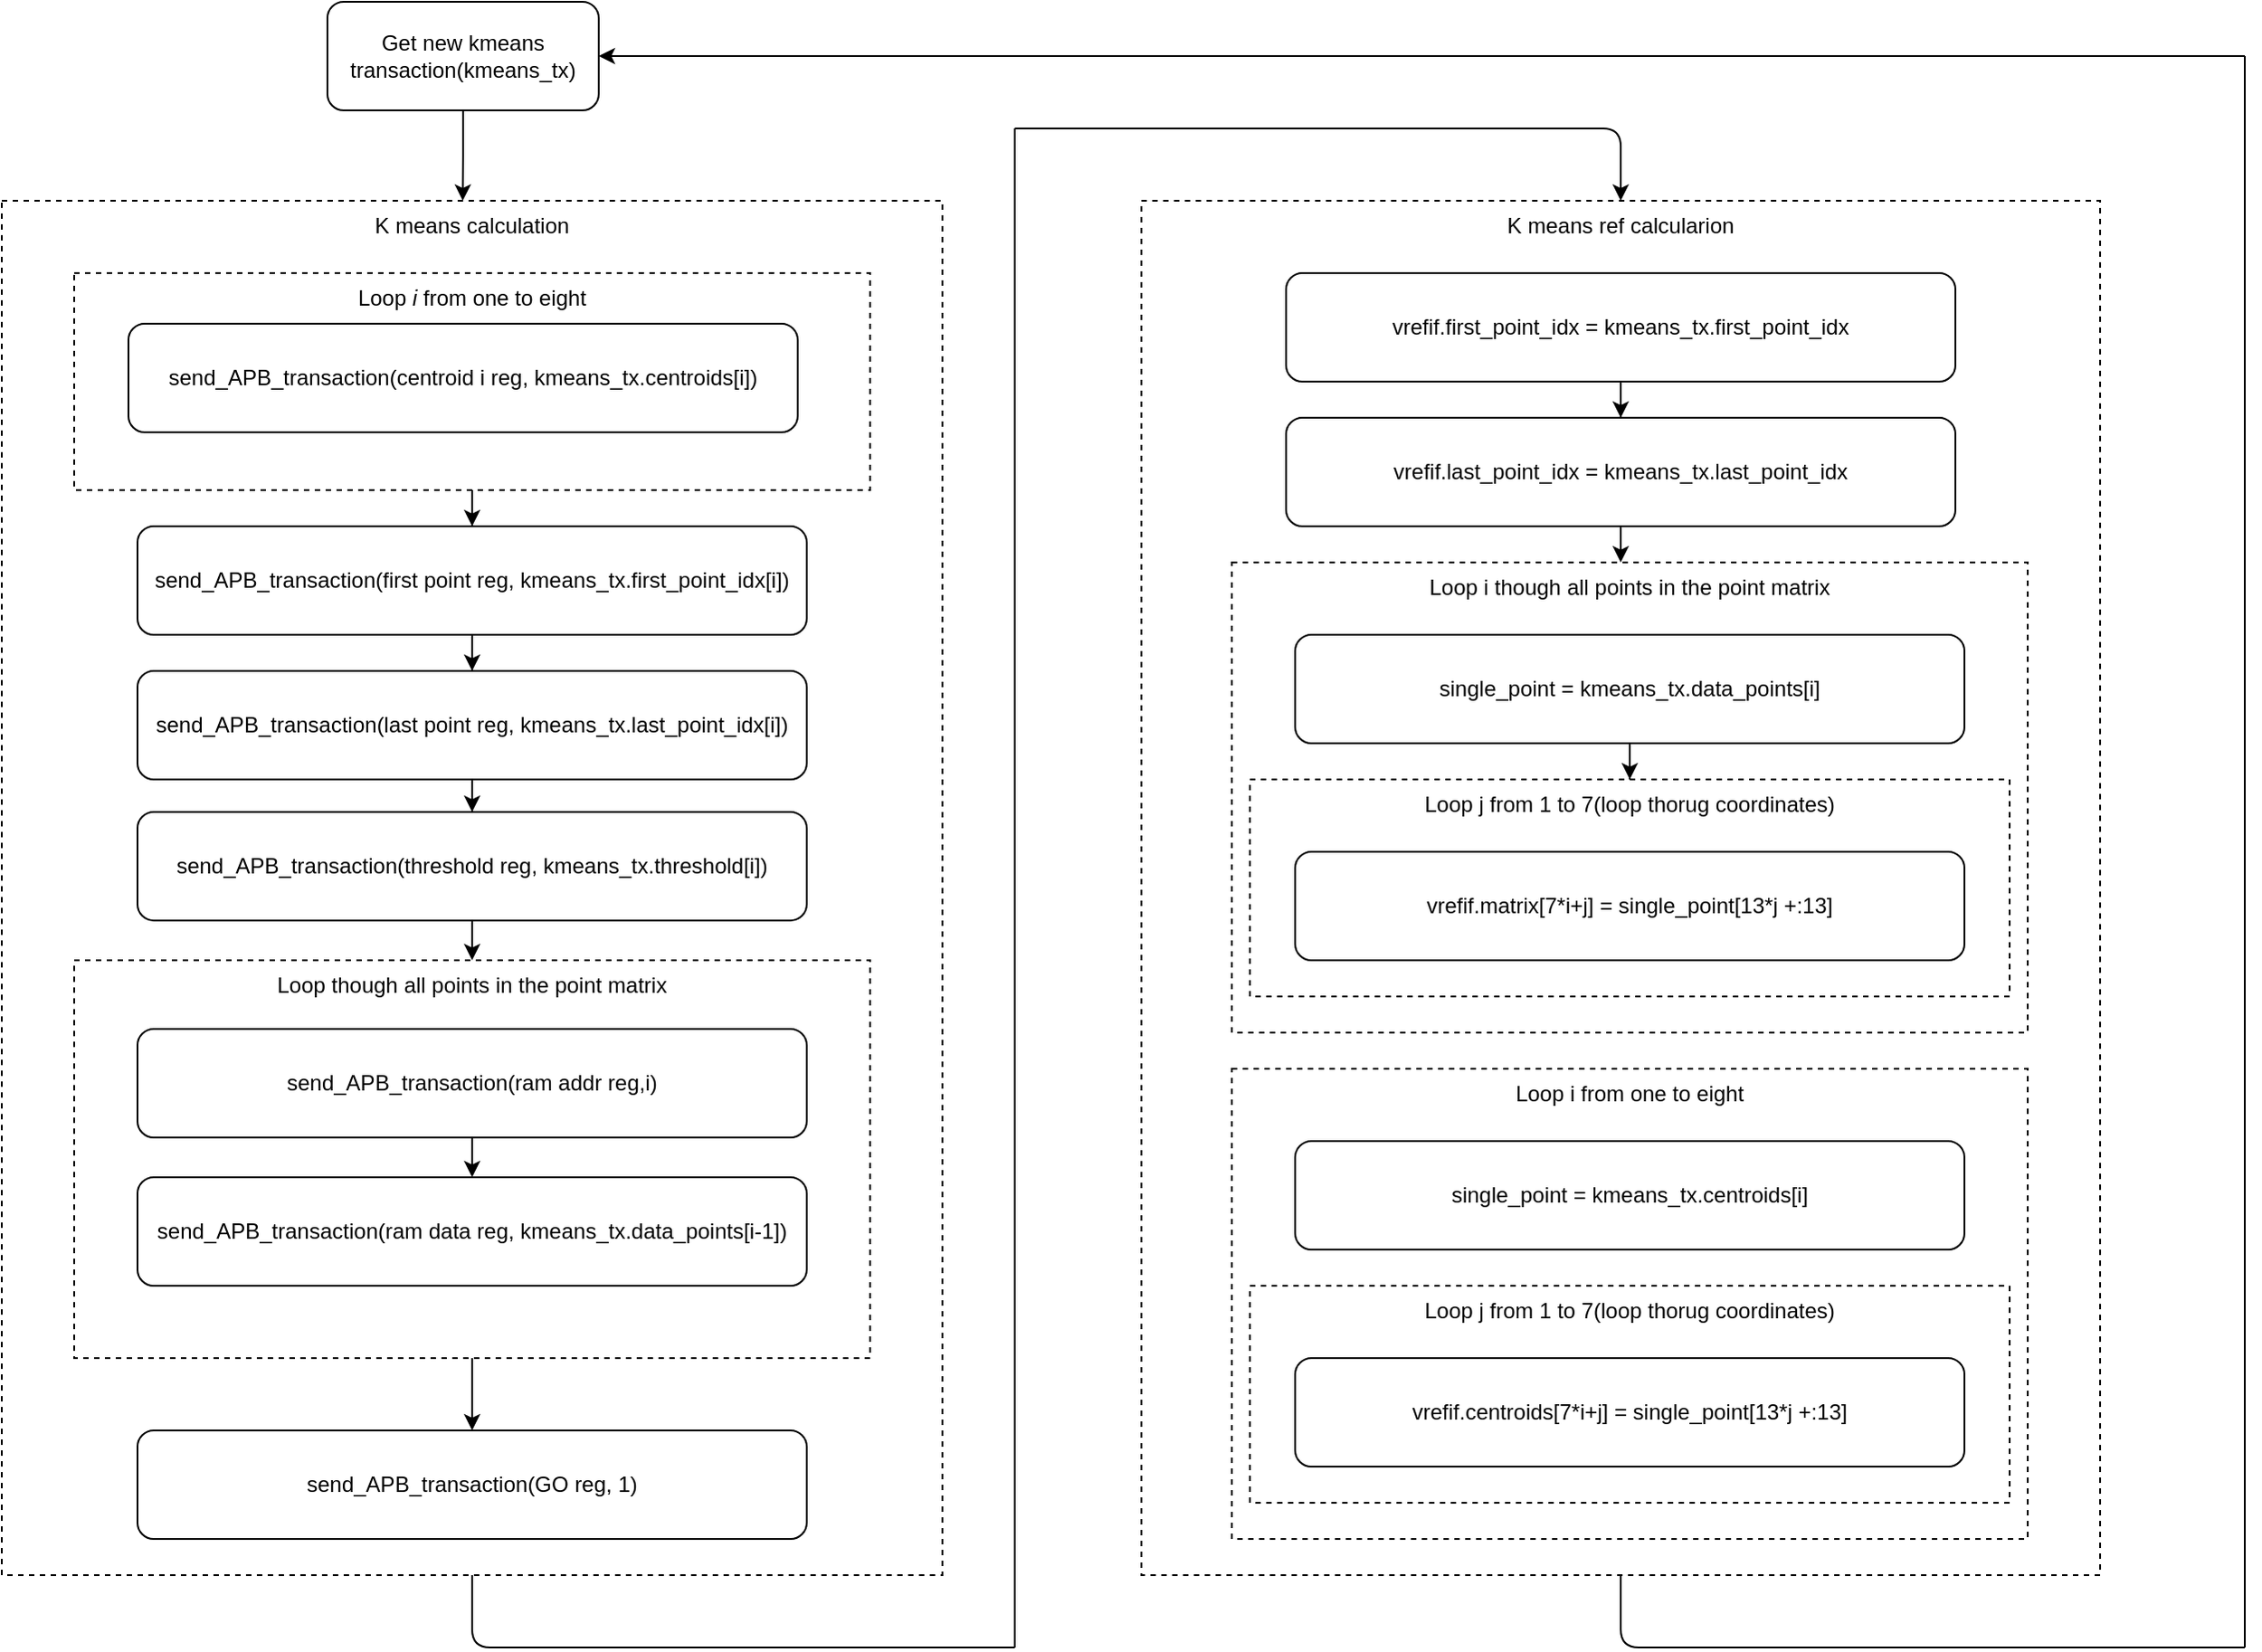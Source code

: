 <mxfile version="14.0.0" type="device"><diagram id="rmqZhlYoJfdPFlXiTImK" name="Page-1"><mxGraphModel dx="1323" dy="702" grid="1" gridSize="10" guides="1" tooltips="1" connect="1" arrows="1" fold="1" page="1" pageScale="1" pageWidth="850" pageHeight="1100" math="0" shadow="0"><root><mxCell id="0"/><mxCell id="1" parent="0"/><mxCell id="HWU5eiwsRQd8oJcLj3Zr-21" value="K means ref calcularion" style="rounded=0;whiteSpace=wrap;html=1;dashed=1;fillColor=none;verticalAlign=top;" vertex="1" parent="1"><mxGeometry x="670" y="200" width="530" height="760" as="geometry"/></mxCell><mxCell id="HWU5eiwsRQd8oJcLj3Zr-33" value="Loop i though all points in the point matrix" style="rounded=0;whiteSpace=wrap;html=1;dashed=1;fillColor=none;verticalAlign=top;" vertex="1" parent="1"><mxGeometry x="720" y="400" width="440" height="260" as="geometry"/></mxCell><mxCell id="wsw6rOgv7Tfm7qwmue60-6" value="K means calculation" style="rounded=0;whiteSpace=wrap;html=1;fillColor=none;dashed=1;verticalAlign=top;" parent="1" vertex="1"><mxGeometry x="40" y="200" width="520" height="760" as="geometry"/></mxCell><mxCell id="HWU5eiwsRQd8oJcLj3Zr-5" value="" style="edgeStyle=orthogonalEdgeStyle;rounded=0;orthogonalLoop=1;jettySize=auto;html=1;" edge="1" parent="1" source="wsw6rOgv7Tfm7qwmue60-21" target="HWU5eiwsRQd8oJcLj3Zr-4"><mxGeometry relative="1" as="geometry"/></mxCell><mxCell id="wsw6rOgv7Tfm7qwmue60-21" value="Loop &lt;i&gt;i&lt;/i&gt; from one to eight" style="rounded=0;whiteSpace=wrap;html=1;dashed=1;fillColor=none;verticalAlign=top;" parent="1" vertex="1"><mxGeometry x="80" y="240" width="440" height="120" as="geometry"/></mxCell><mxCell id="HWU5eiwsRQd8oJcLj3Zr-68" style="edgeStyle=orthogonalEdgeStyle;rounded=0;orthogonalLoop=1;jettySize=auto;html=1;entryX=0.49;entryY=0;entryDx=0;entryDy=0;entryPerimeter=0;" edge="1" parent="1" source="wsw6rOgv7Tfm7qwmue60-1" target="wsw6rOgv7Tfm7qwmue60-6"><mxGeometry relative="1" as="geometry"/></mxCell><mxCell id="wsw6rOgv7Tfm7qwmue60-1" value="Get new kmeans transaction(kmeans_tx)" style="rounded=1;whiteSpace=wrap;html=1;" parent="1" vertex="1"><mxGeometry x="220" y="90" width="150" height="60" as="geometry"/></mxCell><mxCell id="wsw6rOgv7Tfm7qwmue60-17" value="send_APB_transaction(centroid i reg, kmeans_tx.centroids[i])" style="rounded=1;whiteSpace=wrap;html=1;fillColor=#ffffff;" parent="1" vertex="1"><mxGeometry x="110" y="268" width="370" height="60" as="geometry"/></mxCell><mxCell id="HWU5eiwsRQd8oJcLj3Zr-7" value="" style="edgeStyle=orthogonalEdgeStyle;rounded=0;orthogonalLoop=1;jettySize=auto;html=1;" edge="1" parent="1" source="HWU5eiwsRQd8oJcLj3Zr-4" target="HWU5eiwsRQd8oJcLj3Zr-6"><mxGeometry relative="1" as="geometry"/></mxCell><mxCell id="HWU5eiwsRQd8oJcLj3Zr-4" value="send_APB_transaction(first point reg, kmeans_tx.first_point_idx[i])" style="rounded=1;whiteSpace=wrap;html=1;fillColor=#ffffff;" vertex="1" parent="1"><mxGeometry x="115" y="380" width="370" height="60" as="geometry"/></mxCell><mxCell id="HWU5eiwsRQd8oJcLj3Zr-12" value="" style="edgeStyle=orthogonalEdgeStyle;rounded=0;orthogonalLoop=1;jettySize=auto;html=1;" edge="1" parent="1" source="HWU5eiwsRQd8oJcLj3Zr-6" target="HWU5eiwsRQd8oJcLj3Zr-8"><mxGeometry relative="1" as="geometry"/></mxCell><mxCell id="HWU5eiwsRQd8oJcLj3Zr-6" value="send_APB_transaction(last point reg, kmeans_tx.last_point_idx[i])" style="rounded=1;whiteSpace=wrap;html=1;fillColor=#ffffff;" vertex="1" parent="1"><mxGeometry x="115" y="460" width="370" height="60" as="geometry"/></mxCell><mxCell id="HWU5eiwsRQd8oJcLj3Zr-15" style="edgeStyle=orthogonalEdgeStyle;rounded=0;orthogonalLoop=1;jettySize=auto;html=1;entryX=0.5;entryY=0;entryDx=0;entryDy=0;" edge="1" parent="1" source="HWU5eiwsRQd8oJcLj3Zr-8" target="HWU5eiwsRQd8oJcLj3Zr-13"><mxGeometry relative="1" as="geometry"/></mxCell><mxCell id="HWU5eiwsRQd8oJcLj3Zr-8" value="send_APB_transaction(threshold reg, kmeans_tx.threshold[i])" style="rounded=1;whiteSpace=wrap;html=1;fillColor=#ffffff;" vertex="1" parent="1"><mxGeometry x="115" y="538" width="370" height="60" as="geometry"/></mxCell><mxCell id="HWU5eiwsRQd8oJcLj3Zr-20" value="" style="edgeStyle=orthogonalEdgeStyle;rounded=0;orthogonalLoop=1;jettySize=auto;html=1;" edge="1" parent="1" source="HWU5eiwsRQd8oJcLj3Zr-13" target="HWU5eiwsRQd8oJcLj3Zr-19"><mxGeometry relative="1" as="geometry"/></mxCell><mxCell id="HWU5eiwsRQd8oJcLj3Zr-13" value="Loop though all points in the point matrix" style="rounded=0;whiteSpace=wrap;html=1;dashed=1;fillColor=none;verticalAlign=top;" vertex="1" parent="1"><mxGeometry x="80" y="620" width="440" height="220" as="geometry"/></mxCell><mxCell id="HWU5eiwsRQd8oJcLj3Zr-18" style="edgeStyle=orthogonalEdgeStyle;rounded=0;orthogonalLoop=1;jettySize=auto;html=1;" edge="1" parent="1" source="HWU5eiwsRQd8oJcLj3Zr-16" target="HWU5eiwsRQd8oJcLj3Zr-17"><mxGeometry relative="1" as="geometry"/></mxCell><mxCell id="HWU5eiwsRQd8oJcLj3Zr-16" value="send_APB_transaction(ram addr reg,i)" style="rounded=1;whiteSpace=wrap;html=1;fillColor=#ffffff;" vertex="1" parent="1"><mxGeometry x="115" y="658" width="370" height="60" as="geometry"/></mxCell><mxCell id="HWU5eiwsRQd8oJcLj3Zr-17" value="send_APB_transaction(ram data reg, kmeans_tx.data_points[i-1])" style="rounded=1;whiteSpace=wrap;html=1;fillColor=#ffffff;" vertex="1" parent="1"><mxGeometry x="115" y="740" width="370" height="60" as="geometry"/></mxCell><mxCell id="HWU5eiwsRQd8oJcLj3Zr-19" value="send_APB_transaction(GO reg, 1)" style="rounded=1;whiteSpace=wrap;html=1;fillColor=#ffffff;" vertex="1" parent="1"><mxGeometry x="115" y="880" width="370" height="60" as="geometry"/></mxCell><mxCell id="HWU5eiwsRQd8oJcLj3Zr-24" value="" style="endArrow=none;html=1;exitX=0.5;exitY=1;exitDx=0;exitDy=0;" edge="1" parent="1" source="wsw6rOgv7Tfm7qwmue60-6"><mxGeometry width="50" height="50" relative="1" as="geometry"><mxPoint x="290" y="1061.429" as="sourcePoint"/><mxPoint x="600" y="1000" as="targetPoint"/><Array as="points"><mxPoint x="300" y="1000"/></Array></mxGeometry></mxCell><mxCell id="HWU5eiwsRQd8oJcLj3Zr-25" value="" style="endArrow=none;html=1;" edge="1" parent="1"><mxGeometry width="50" height="50" relative="1" as="geometry"><mxPoint x="600" y="1000" as="sourcePoint"/><mxPoint x="600" y="160" as="targetPoint"/></mxGeometry></mxCell><mxCell id="HWU5eiwsRQd8oJcLj3Zr-26" value="" style="endArrow=classic;html=1;entryX=0.5;entryY=0;entryDx=0;entryDy=0;" edge="1" parent="1" target="HWU5eiwsRQd8oJcLj3Zr-21"><mxGeometry width="50" height="50" relative="1" as="geometry"><mxPoint x="600" y="160" as="sourcePoint"/><mxPoint x="700" y="380" as="targetPoint"/><Array as="points"><mxPoint x="935" y="160"/></Array></mxGeometry></mxCell><mxCell id="HWU5eiwsRQd8oJcLj3Zr-35" value="" style="edgeStyle=orthogonalEdgeStyle;rounded=0;orthogonalLoop=1;jettySize=auto;html=1;" edge="1" parent="1" source="HWU5eiwsRQd8oJcLj3Zr-28" target="HWU5eiwsRQd8oJcLj3Zr-29"><mxGeometry relative="1" as="geometry"/></mxCell><mxCell id="HWU5eiwsRQd8oJcLj3Zr-28" value="vrefif.first_point_idx = kmeans_tx.first_point_idx" style="rounded=1;whiteSpace=wrap;html=1;fillColor=#ffffff;" vertex="1" parent="1"><mxGeometry x="750" y="240" width="370" height="60" as="geometry"/></mxCell><mxCell id="HWU5eiwsRQd8oJcLj3Zr-42" value="" style="edgeStyle=orthogonalEdgeStyle;rounded=0;orthogonalLoop=1;jettySize=auto;html=1;" edge="1" parent="1" source="HWU5eiwsRQd8oJcLj3Zr-29"><mxGeometry relative="1" as="geometry"><mxPoint x="935" y="400" as="targetPoint"/></mxGeometry></mxCell><mxCell id="HWU5eiwsRQd8oJcLj3Zr-29" value="vrefif.last_point_idx = kmeans_tx.last_point_idx" style="rounded=1;whiteSpace=wrap;html=1;fillColor=#ffffff;" vertex="1" parent="1"><mxGeometry x="750" y="320" width="370" height="60" as="geometry"/></mxCell><mxCell id="HWU5eiwsRQd8oJcLj3Zr-45" style="edgeStyle=orthogonalEdgeStyle;rounded=0;orthogonalLoop=1;jettySize=auto;html=1;entryX=0.5;entryY=0;entryDx=0;entryDy=0;" edge="1" parent="1" source="HWU5eiwsRQd8oJcLj3Zr-31" target="HWU5eiwsRQd8oJcLj3Zr-38"><mxGeometry relative="1" as="geometry"/></mxCell><mxCell id="HWU5eiwsRQd8oJcLj3Zr-31" value="single_point = kmeans_tx.data_points[i]" style="rounded=1;whiteSpace=wrap;html=1;fillColor=#ffffff;" vertex="1" parent="1"><mxGeometry x="755" y="440" width="370" height="60" as="geometry"/></mxCell><mxCell id="HWU5eiwsRQd8oJcLj3Zr-38" value="Loop j from 1 to 7(loop thorug coordinates)" style="rounded=0;whiteSpace=wrap;html=1;dashed=1;fillColor=none;verticalAlign=top;" vertex="1" parent="1"><mxGeometry x="730" y="520" width="420" height="120" as="geometry"/></mxCell><mxCell id="HWU5eiwsRQd8oJcLj3Zr-43" value="vrefif.matrix[7*i+j] = single_point[13*j +:13]" style="rounded=1;whiteSpace=wrap;html=1;fillColor=#ffffff;" vertex="1" parent="1"><mxGeometry x="755" y="560" width="370" height="60" as="geometry"/></mxCell><mxCell id="HWU5eiwsRQd8oJcLj3Zr-57" value="Loop i from one to eight" style="rounded=0;whiteSpace=wrap;html=1;dashed=1;fillColor=none;verticalAlign=top;" vertex="1" parent="1"><mxGeometry x="720" y="680" width="440" height="260" as="geometry"/></mxCell><mxCell id="HWU5eiwsRQd8oJcLj3Zr-58" value="single_point = kmeans_tx.centroids[i]" style="rounded=1;whiteSpace=wrap;html=1;fillColor=#ffffff;" vertex="1" parent="1"><mxGeometry x="755" y="720" width="370" height="60" as="geometry"/></mxCell><mxCell id="HWU5eiwsRQd8oJcLj3Zr-59" value="Loop j from 1 to 7(loop thorug coordinates)" style="rounded=0;whiteSpace=wrap;html=1;dashed=1;fillColor=none;verticalAlign=top;" vertex="1" parent="1"><mxGeometry x="730" y="800" width="420" height="120" as="geometry"/></mxCell><mxCell id="HWU5eiwsRQd8oJcLj3Zr-60" value="vrefif.centroids[7*i+j] = single_point[13*j +:13]" style="rounded=1;whiteSpace=wrap;html=1;fillColor=#ffffff;" vertex="1" parent="1"><mxGeometry x="755" y="840" width="370" height="60" as="geometry"/></mxCell><mxCell id="HWU5eiwsRQd8oJcLj3Zr-61" value="" style="endArrow=none;html=1;exitX=0.5;exitY=1;exitDx=0;exitDy=0;" edge="1" parent="1" source="HWU5eiwsRQd8oJcLj3Zr-21"><mxGeometry width="50" height="50" relative="1" as="geometry"><mxPoint x="940" y="1070" as="sourcePoint"/><mxPoint x="1280" y="1000" as="targetPoint"/><Array as="points"><mxPoint x="935" y="1000"/></Array></mxGeometry></mxCell><mxCell id="HWU5eiwsRQd8oJcLj3Zr-62" value="" style="endArrow=none;html=1;" edge="1" parent="1"><mxGeometry width="50" height="50" relative="1" as="geometry"><mxPoint x="1280" y="1000" as="sourcePoint"/><mxPoint x="1280" y="120" as="targetPoint"/></mxGeometry></mxCell><mxCell id="HWU5eiwsRQd8oJcLj3Zr-63" value="" style="endArrow=classic;html=1;entryX=1;entryY=0.5;entryDx=0;entryDy=0;" edge="1" parent="1" target="wsw6rOgv7Tfm7qwmue60-1"><mxGeometry width="50" height="50" relative="1" as="geometry"><mxPoint x="1280" y="120" as="sourcePoint"/><mxPoint x="450" y="350" as="targetPoint"/></mxGeometry></mxCell></root></mxGraphModel></diagram></mxfile>